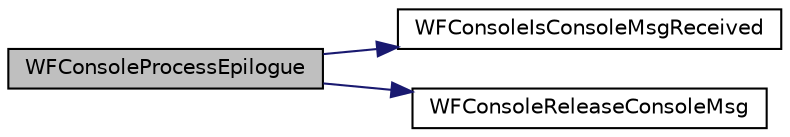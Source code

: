 digraph "WFConsoleProcessEpilogue"
{
  edge [fontname="Helvetica",fontsize="10",labelfontname="Helvetica",labelfontsize="10"];
  node [fontname="Helvetica",fontsize="10",shape=record];
  rankdir="LR";
  Node1 [label="WFConsoleProcessEpilogue",height=0.2,width=0.4,color="black", fillcolor="grey75", style="filled", fontcolor="black"];
  Node1 -> Node2 [color="midnightblue",fontsize="10",style="solid"];
  Node2 [label="WFConsoleIsConsoleMsgReceived",height=0.2,width=0.4,color="black", fillcolor="white", style="filled",URL="$_w_f_console_8c.html#a57434e344f6a227b6f6f6997175cea67"];
  Node1 -> Node3 [color="midnightblue",fontsize="10",style="solid"];
  Node3 [label="WFConsoleReleaseConsoleMsg",height=0.2,width=0.4,color="black", fillcolor="white", style="filled",URL="$_w_f_console_8c.html#acfbfcfb3dc958a59c2b1f8d2a871bb28"];
}
